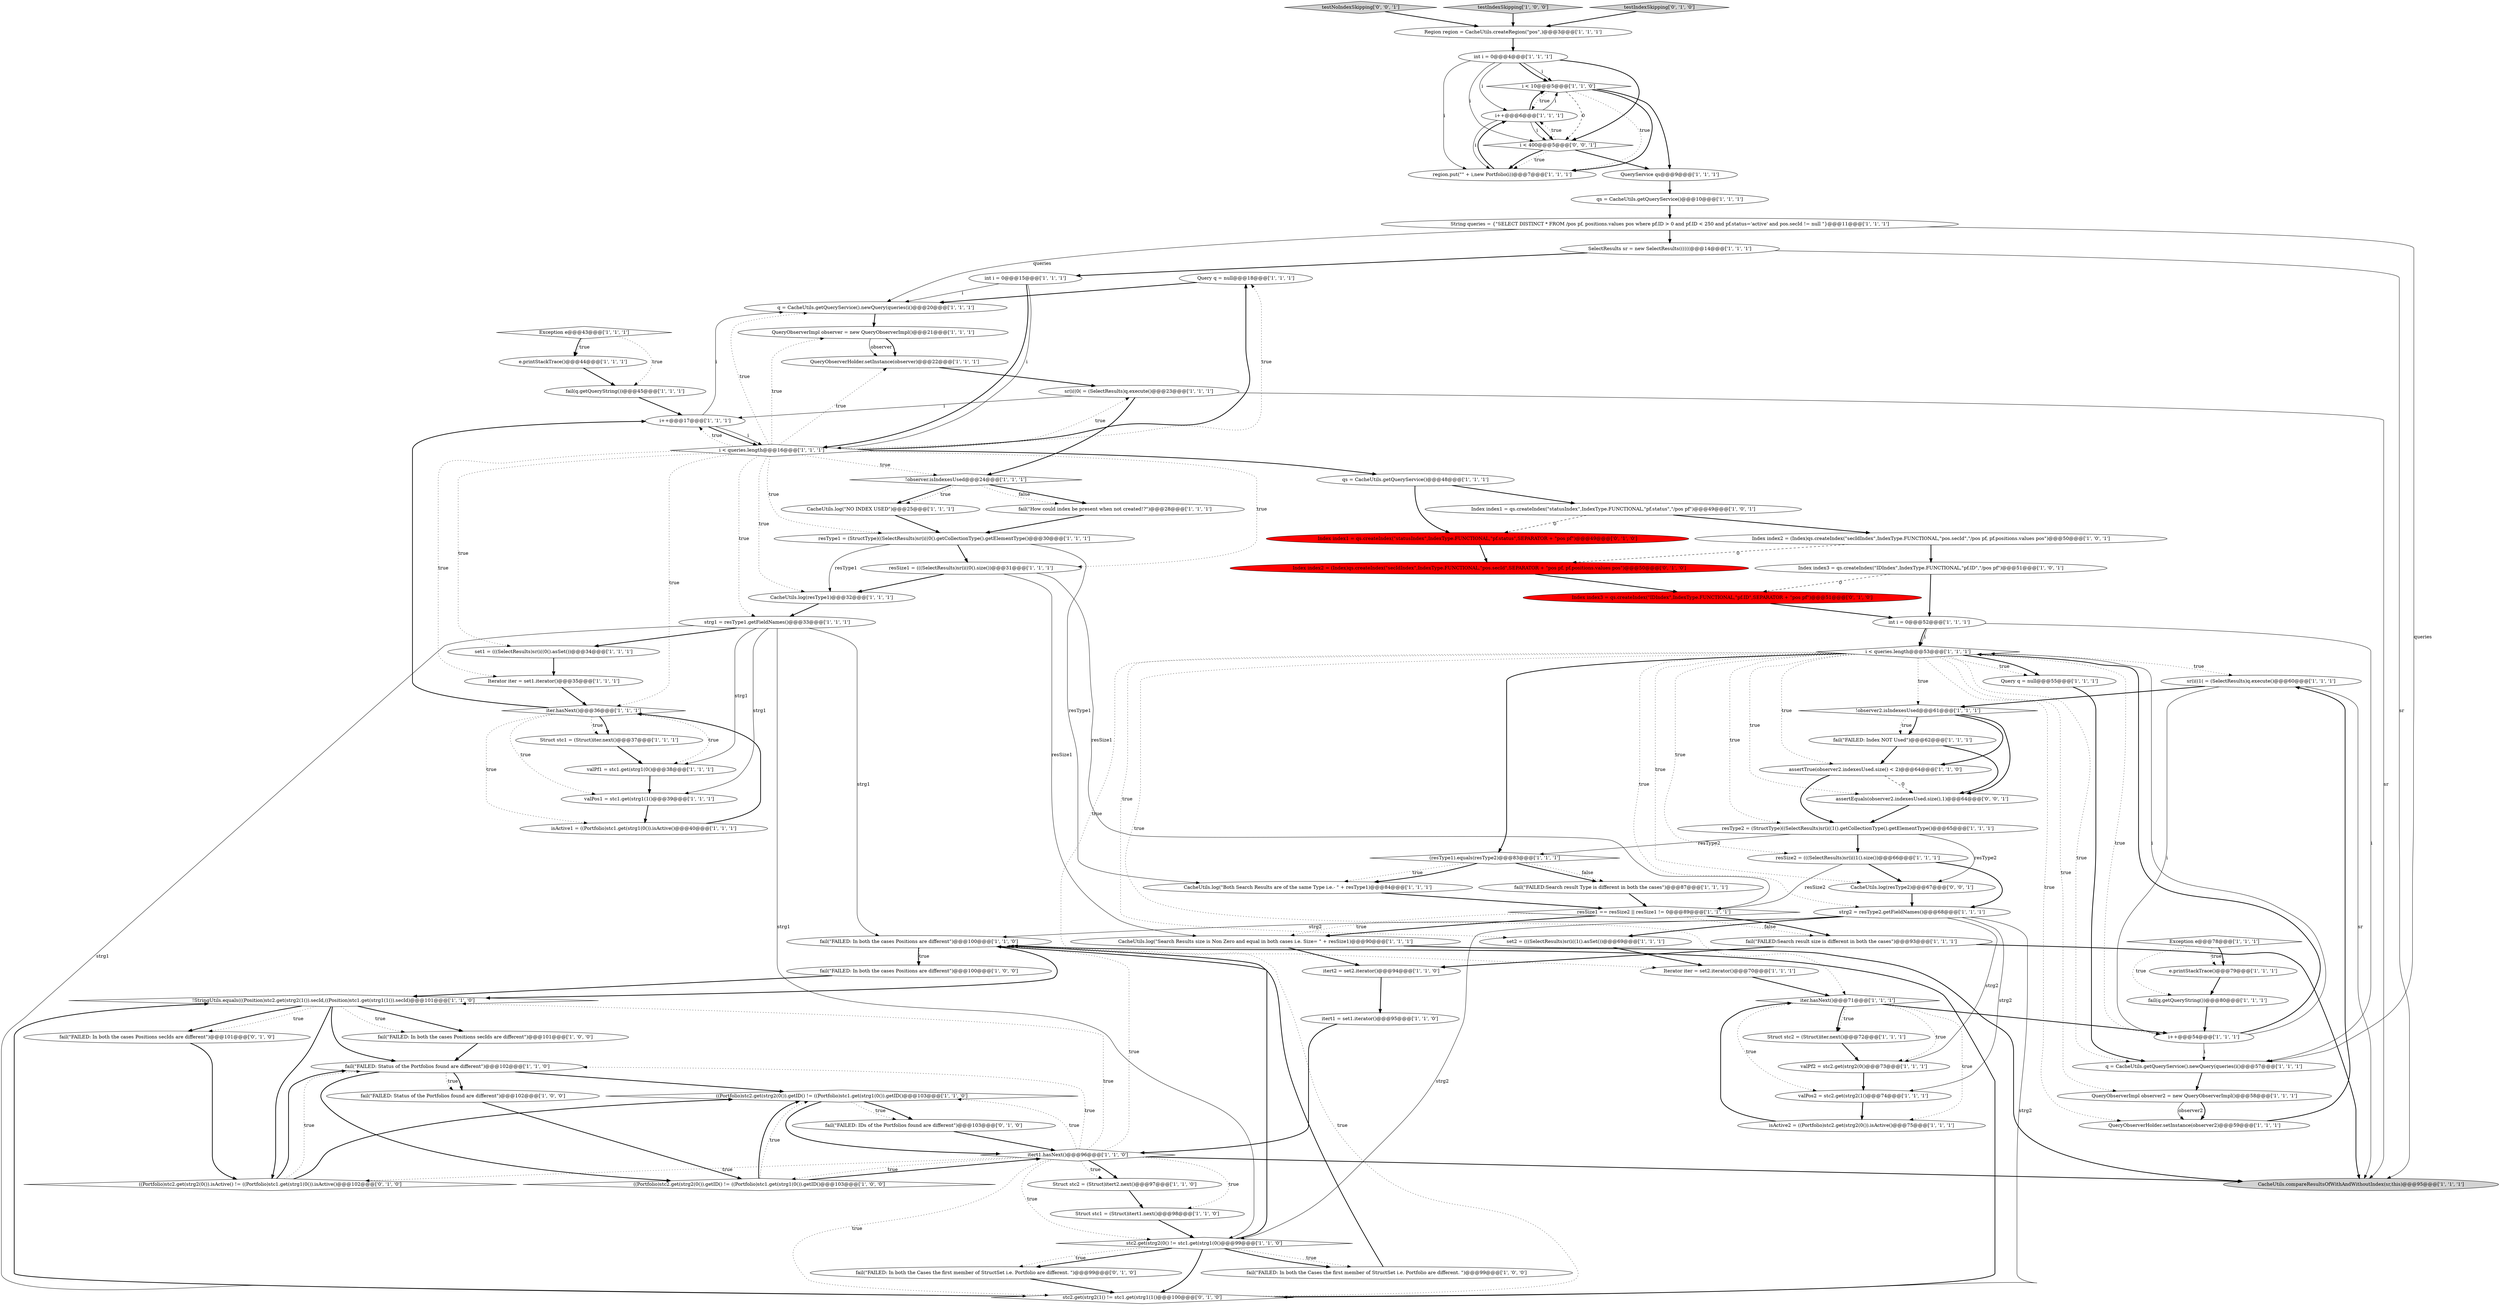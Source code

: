 digraph {
28 [style = filled, label = "Query q = null@@@18@@@['1', '1', '1']", fillcolor = white, shape = ellipse image = "AAA0AAABBB1BBB"];
72 [style = filled, label = "fail(\"FAILED: In both the cases Positions are different\")@@@100@@@['1', '1', '0']", fillcolor = white, shape = ellipse image = "AAA0AAABBB1BBB"];
54 [style = filled, label = "CacheUtils.compareResultsOfWithAndWithoutIndex(sr,this)@@@95@@@['1', '1', '1']", fillcolor = lightgray, shape = ellipse image = "AAA0AAABBB1BBB"];
64 [style = filled, label = "CacheUtils.log(\"NO INDEX USED\")@@@25@@@['1', '1', '1']", fillcolor = white, shape = ellipse image = "AAA0AAABBB1BBB"];
76 [style = filled, label = "isActive2 = ((Portfolio)stc2.get(strg2(0()).isActive()@@@75@@@['1', '1', '1']", fillcolor = white, shape = ellipse image = "AAA0AAABBB1BBB"];
2 [style = filled, label = "String queries = {\"SELECT DISTINCT * FROM /pos pf, positions.values pos where pf.ID > 0 and pf.ID < 250 and pf.status='active' and pos.secId != null \"}@@@11@@@['1', '1', '1']", fillcolor = white, shape = ellipse image = "AAA0AAABBB1BBB"];
30 [style = filled, label = "Exception e@@@43@@@['1', '1', '1']", fillcolor = white, shape = diamond image = "AAA0AAABBB1BBB"];
34 [style = filled, label = "iter.hasNext()@@@36@@@['1', '1', '1']", fillcolor = white, shape = diamond image = "AAA0AAABBB1BBB"];
15 [style = filled, label = "int i = 0@@@15@@@['1', '1', '1']", fillcolor = white, shape = ellipse image = "AAA0AAABBB1BBB"];
12 [style = filled, label = "fail(q.getQueryString())@@@80@@@['1', '1', '1']", fillcolor = white, shape = ellipse image = "AAA0AAABBB1BBB"];
24 [style = filled, label = "set1 = (((SelectResults)sr(i((0().asSet())@@@34@@@['1', '1', '1']", fillcolor = white, shape = ellipse image = "AAA0AAABBB1BBB"];
40 [style = filled, label = "i < queries.length@@@53@@@['1', '1', '1']", fillcolor = white, shape = diamond image = "AAA0AAABBB1BBB"];
67 [style = filled, label = "Index index1 = qs.createIndex(\"statusIndex\",IndexType.FUNCTIONAL,\"pf.status\",\"/pos pf\")@@@49@@@['1', '0', '1']", fillcolor = white, shape = ellipse image = "AAA0AAABBB1BBB"];
25 [style = filled, label = "q = CacheUtils.getQueryService().newQuery(queries(i()@@@20@@@['1', '1', '1']", fillcolor = white, shape = ellipse image = "AAA0AAABBB1BBB"];
44 [style = filled, label = "(resType1).equals(resType2)@@@83@@@['1', '1', '1']", fillcolor = white, shape = diamond image = "AAA0AAABBB1BBB"];
42 [style = filled, label = "Struct stc2 = (Struct)iter.next()@@@72@@@['1', '1', '1']", fillcolor = white, shape = ellipse image = "AAA0AAABBB1BBB"];
22 [style = filled, label = "fail(\"FAILED:Search result Type is different in both the cases\")@@@87@@@['1', '1', '1']", fillcolor = white, shape = ellipse image = "AAA0AAABBB1BBB"];
27 [style = filled, label = "sr(i((1( = (SelectResults)q.execute()@@@60@@@['1', '1', '1']", fillcolor = white, shape = ellipse image = "AAA0AAABBB1BBB"];
49 [style = filled, label = "qs = CacheUtils.getQueryService()@@@10@@@['1', '1', '1']", fillcolor = white, shape = ellipse image = "AAA0AAABBB1BBB"];
87 [style = filled, label = "fail(\"FAILED: IDs of the Portfolios found are different\")@@@103@@@['0', '1', '0']", fillcolor = white, shape = ellipse image = "AAA0AAABBB2BBB"];
97 [style = filled, label = "testNoIndexSkipping['0', '0', '1']", fillcolor = lightgray, shape = diamond image = "AAA0AAABBB3BBB"];
41 [style = filled, label = "resSize2 = (((SelectResults)sr(i((1().size())@@@66@@@['1', '1', '1']", fillcolor = white, shape = ellipse image = "AAA0AAABBB1BBB"];
60 [style = filled, label = "qs = CacheUtils.getQueryService()@@@48@@@['1', '1', '1']", fillcolor = white, shape = ellipse image = "AAA0AAABBB1BBB"];
80 [style = filled, label = "int i = 0@@@4@@@['1', '1', '1']", fillcolor = white, shape = ellipse image = "AAA0AAABBB1BBB"];
37 [style = filled, label = "((Portfolio)stc2.get(strg2(0()).getID() != ((Portfolio)stc1.get(strg1(0()).getID()@@@103@@@['1', '1', '0']", fillcolor = white, shape = diamond image = "AAA0AAABBB1BBB"];
23 [style = filled, label = "valPf1 = stc1.get(strg1(0()@@@38@@@['1', '1', '1']", fillcolor = white, shape = ellipse image = "AAA0AAABBB1BBB"];
13 [style = filled, label = "fail(\"FAILED: Status of the Portfolios found are different\")@@@102@@@['1', '1', '0']", fillcolor = white, shape = ellipse image = "AAA0AAABBB1BBB"];
17 [style = filled, label = "q = CacheUtils.getQueryService().newQuery(queries(i()@@@57@@@['1', '1', '1']", fillcolor = white, shape = ellipse image = "AAA0AAABBB1BBB"];
57 [style = filled, label = "SelectResults sr = new SelectResults((((((@@@14@@@['1', '1', '1']", fillcolor = white, shape = ellipse image = "AAA0AAABBB1BBB"];
4 [style = filled, label = "valPos1 = stc1.get(strg1(1()@@@39@@@['1', '1', '1']", fillcolor = white, shape = ellipse image = "AAA0AAABBB1BBB"];
48 [style = filled, label = "!observer2.isIndexesUsed@@@61@@@['1', '1', '1']", fillcolor = white, shape = diamond image = "AAA0AAABBB1BBB"];
10 [style = filled, label = "fail(\"FAILED: Status of the Portfolios found are different\")@@@102@@@['1', '0', '0']", fillcolor = white, shape = ellipse image = "AAA0AAABBB1BBB"];
58 [style = filled, label = "fail(\"FAILED: Index NOT Used\")@@@62@@@['1', '1', '1']", fillcolor = white, shape = ellipse image = "AAA0AAABBB1BBB"];
69 [style = filled, label = "i++@@@54@@@['1', '1', '1']", fillcolor = white, shape = ellipse image = "AAA0AAABBB1BBB"];
65 [style = filled, label = "Index index2 = (Index)qs.createIndex(\"secIdIndex\",IndexType.FUNCTIONAL,\"pos.secId\",\"/pos pf, pf.positions.values pos\")@@@50@@@['1', '0', '1']", fillcolor = white, shape = ellipse image = "AAA0AAABBB1BBB"];
39 [style = filled, label = "fail(\"FAILED: In both the cases Positions are different\")@@@100@@@['1', '0', '0']", fillcolor = white, shape = ellipse image = "AAA0AAABBB1BBB"];
46 [style = filled, label = "set2 = (((SelectResults)sr(i((1().asSet())@@@69@@@['1', '1', '1']", fillcolor = white, shape = ellipse image = "AAA0AAABBB1BBB"];
73 [style = filled, label = "resType1 = (StructType)((SelectResults)sr(i((0().getCollectionType().getElementType()@@@30@@@['1', '1', '1']", fillcolor = white, shape = ellipse image = "AAA0AAABBB1BBB"];
84 [style = filled, label = "int i = 0@@@52@@@['1', '1', '1']", fillcolor = white, shape = ellipse image = "AAA0AAABBB1BBB"];
1 [style = filled, label = "testIndexSkipping['1', '0', '0']", fillcolor = lightgray, shape = diamond image = "AAA0AAABBB1BBB"];
43 [style = filled, label = "e.printStackTrace()@@@79@@@['1', '1', '1']", fillcolor = white, shape = ellipse image = "AAA0AAABBB1BBB"];
94 [style = filled, label = "CacheUtils.log(resType2)@@@67@@@['0', '0', '1']", fillcolor = white, shape = ellipse image = "AAA0AAABBB3BBB"];
29 [style = filled, label = "fail(\"FAILED: In both the cases Positions secIds are different\")@@@101@@@['1', '0', '0']", fillcolor = white, shape = ellipse image = "AAA0AAABBB1BBB"];
45 [style = filled, label = "fail(\"FAILED: In both the Cases the first member of StructSet i.e. Portfolio are different. \")@@@99@@@['1', '0', '0']", fillcolor = white, shape = ellipse image = "AAA0AAABBB1BBB"];
51 [style = filled, label = "stc2.get(strg2(0() != stc1.get(strg1(0()@@@99@@@['1', '1', '0']", fillcolor = white, shape = diamond image = "AAA0AAABBB1BBB"];
68 [style = filled, label = "i++@@@17@@@['1', '1', '1']", fillcolor = white, shape = ellipse image = "AAA0AAABBB1BBB"];
50 [style = filled, label = "valPf2 = stc2.get(strg2(0()@@@73@@@['1', '1', '1']", fillcolor = white, shape = ellipse image = "AAA0AAABBB1BBB"];
6 [style = filled, label = "!observer.isIndexesUsed@@@24@@@['1', '1', '1']", fillcolor = white, shape = diamond image = "AAA0AAABBB1BBB"];
36 [style = filled, label = "QueryService qs@@@9@@@['1', '1', '1']", fillcolor = white, shape = ellipse image = "AAA0AAABBB1BBB"];
8 [style = filled, label = "e.printStackTrace()@@@44@@@['1', '1', '1']", fillcolor = white, shape = ellipse image = "AAA0AAABBB1BBB"];
85 [style = filled, label = "stc2.get(strg2(1() != stc1.get(strg1(1()@@@100@@@['0', '1', '0']", fillcolor = white, shape = diamond image = "AAA0AAABBB2BBB"];
61 [style = filled, label = "resType2 = (StructType)((SelectResults)sr(i((1().getCollectionType().getElementType()@@@65@@@['1', '1', '1']", fillcolor = white, shape = ellipse image = "AAA0AAABBB1BBB"];
91 [style = filled, label = "testIndexSkipping['0', '1', '0']", fillcolor = lightgray, shape = diamond image = "AAA0AAABBB2BBB"];
93 [style = filled, label = "Index index3 = qs.createIndex(\"IDIndex\",IndexType.FUNCTIONAL,\"pf.ID\",SEPARATOR + \"pos pf\")@@@51@@@['0', '1', '0']", fillcolor = red, shape = ellipse image = "AAA1AAABBB2BBB"];
56 [style = filled, label = "Iterator iter = set1.iterator()@@@35@@@['1', '1', '1']", fillcolor = white, shape = ellipse image = "AAA0AAABBB1BBB"];
86 [style = filled, label = "Index index1 = qs.createIndex(\"statusIndex\",IndexType.FUNCTIONAL,\"pf.status\",SEPARATOR + \"pos pf\")@@@49@@@['0', '1', '0']", fillcolor = red, shape = ellipse image = "AAA1AAABBB2BBB"];
82 [style = filled, label = "assertTrue(observer2.indexesUsed.size() < 2)@@@64@@@['1', '1', '0']", fillcolor = white, shape = ellipse image = "AAA0AAABBB1BBB"];
77 [style = filled, label = "Struct stc2 = (Struct)itert2.next()@@@97@@@['1', '1', '0']", fillcolor = white, shape = ellipse image = "AAA0AAABBB1BBB"];
11 [style = filled, label = "fail(\"How could index be present when not created!?\")@@@28@@@['1', '1', '1']", fillcolor = white, shape = ellipse image = "AAA0AAABBB1BBB"];
35 [style = filled, label = "i++@@@6@@@['1', '1', '1']", fillcolor = white, shape = ellipse image = "AAA0AAABBB1BBB"];
21 [style = filled, label = "((Portfolio)stc2.get(strg2(0()).getID() != ((Portfolio)stc1.get(strg1(0()).getID()@@@103@@@['1', '0', '0']", fillcolor = white, shape = diamond image = "AAA0AAABBB1BBB"];
70 [style = filled, label = "i < 10@@@5@@@['1', '1', '0']", fillcolor = white, shape = diamond image = "AAA0AAABBB1BBB"];
52 [style = filled, label = "valPos2 = stc2.get(strg2(1()@@@74@@@['1', '1', '1']", fillcolor = white, shape = ellipse image = "AAA0AAABBB1BBB"];
95 [style = filled, label = "i < 400@@@5@@@['0', '0', '1']", fillcolor = white, shape = diamond image = "AAA0AAABBB3BBB"];
96 [style = filled, label = "assertEquals(observer2.indexesUsed.size(),1)@@@64@@@['0', '0', '1']", fillcolor = white, shape = ellipse image = "AAA0AAABBB3BBB"];
14 [style = filled, label = "region.put(\"\" + i,new Portfolio(i))@@@7@@@['1', '1', '1']", fillcolor = white, shape = ellipse image = "AAA0AAABBB1BBB"];
71 [style = filled, label = "itert1.hasNext()@@@96@@@['1', '1', '0']", fillcolor = white, shape = diamond image = "AAA0AAABBB1BBB"];
81 [style = filled, label = "i < queries.length@@@16@@@['1', '1', '1']", fillcolor = white, shape = diamond image = "AAA0AAABBB1BBB"];
33 [style = filled, label = "resSize1 = (((SelectResults)sr(i((0().size())@@@31@@@['1', '1', '1']", fillcolor = white, shape = ellipse image = "AAA0AAABBB1BBB"];
63 [style = filled, label = "CacheUtils.log(resType1)@@@32@@@['1', '1', '1']", fillcolor = white, shape = ellipse image = "AAA0AAABBB1BBB"];
16 [style = filled, label = "Iterator iter = set2.iterator()@@@70@@@['1', '1', '1']", fillcolor = white, shape = ellipse image = "AAA0AAABBB1BBB"];
5 [style = filled, label = "strg2 = resType2.getFieldNames()@@@68@@@['1', '1', '1']", fillcolor = white, shape = ellipse image = "AAA0AAABBB1BBB"];
47 [style = filled, label = "QueryObserverImpl observer2 = new QueryObserverImpl()@@@58@@@['1', '1', '1']", fillcolor = white, shape = ellipse image = "AAA0AAABBB1BBB"];
26 [style = filled, label = "itert1 = set1.iterator()@@@95@@@['1', '1', '0']", fillcolor = white, shape = ellipse image = "AAA0AAABBB1BBB"];
75 [style = filled, label = "resSize1 == resSize2 || resSize1 != 0@@@89@@@['1', '1', '1']", fillcolor = white, shape = diamond image = "AAA0AAABBB1BBB"];
20 [style = filled, label = "iter.hasNext()@@@71@@@['1', '1', '1']", fillcolor = white, shape = diamond image = "AAA0AAABBB1BBB"];
32 [style = filled, label = "itert2 = set2.iterator()@@@94@@@['1', '1', '0']", fillcolor = white, shape = ellipse image = "AAA0AAABBB1BBB"];
38 [style = filled, label = "QueryObserverImpl observer = new QueryObserverImpl()@@@21@@@['1', '1', '1']", fillcolor = white, shape = ellipse image = "AAA0AAABBB1BBB"];
78 [style = filled, label = "QueryObserverHolder.setInstance(observer)@@@22@@@['1', '1', '1']", fillcolor = white, shape = ellipse image = "AAA0AAABBB1BBB"];
9 [style = filled, label = "Struct stc1 = (Struct)iter.next()@@@37@@@['1', '1', '1']", fillcolor = white, shape = ellipse image = "AAA0AAABBB1BBB"];
88 [style = filled, label = "fail(\"FAILED: In both the Cases the first member of StructSet i.e. Portfolio are different. \")@@@99@@@['0', '1', '0']", fillcolor = white, shape = ellipse image = "AAA0AAABBB2BBB"];
7 [style = filled, label = "fail(q.getQueryString())@@@45@@@['1', '1', '1']", fillcolor = white, shape = ellipse image = "AAA0AAABBB1BBB"];
83 [style = filled, label = "isActive1 = ((Portfolio)stc1.get(strg1(0()).isActive()@@@40@@@['1', '1', '1']", fillcolor = white, shape = ellipse image = "AAA0AAABBB1BBB"];
90 [style = filled, label = "Index index2 = (Index)qs.createIndex(\"secIdIndex\",IndexType.FUNCTIONAL,\"pos.secId\",SEPARATOR + \"pos pf, pf.positions.values pos\")@@@50@@@['0', '1', '0']", fillcolor = red, shape = ellipse image = "AAA1AAABBB2BBB"];
18 [style = filled, label = "Query q = null@@@55@@@['1', '1', '1']", fillcolor = white, shape = ellipse image = "AAA0AAABBB1BBB"];
55 [style = filled, label = "Region region = CacheUtils.createRegion(\"pos\",)@@@3@@@['1', '1', '1']", fillcolor = white, shape = ellipse image = "AAA0AAABBB1BBB"];
74 [style = filled, label = "fail(\"FAILED:Search result size is different in both the cases\")@@@93@@@['1', '1', '1']", fillcolor = white, shape = ellipse image = "AAA0AAABBB1BBB"];
19 [style = filled, label = "Index index3 = qs.createIndex(\"IDIndex\",IndexType.FUNCTIONAL,\"pf.ID\",\"/pos pf\")@@@51@@@['1', '0', '1']", fillcolor = white, shape = ellipse image = "AAA0AAABBB1BBB"];
0 [style = filled, label = "strg1 = resType1.getFieldNames()@@@33@@@['1', '1', '1']", fillcolor = white, shape = ellipse image = "AAA0AAABBB1BBB"];
89 [style = filled, label = "((Portfolio)stc2.get(strg2(0()).isActive() != ((Portfolio)stc1.get(strg1(0()).isActive()@@@102@@@['0', '1', '0']", fillcolor = white, shape = diamond image = "AAA0AAABBB2BBB"];
79 [style = filled, label = "sr(i((0( = (SelectResults)q.execute()@@@23@@@['1', '1', '1']", fillcolor = white, shape = ellipse image = "AAA0AAABBB1BBB"];
62 [style = filled, label = "Struct stc1 = (Struct)itert1.next()@@@98@@@['1', '1', '0']", fillcolor = white, shape = ellipse image = "AAA0AAABBB1BBB"];
66 [style = filled, label = "CacheUtils.log(\"Search Results size is Non Zero and equal in both cases i.e. Size= \" + resSize1)@@@90@@@['1', '1', '1']", fillcolor = white, shape = ellipse image = "AAA0AAABBB1BBB"];
3 [style = filled, label = "Exception e@@@78@@@['1', '1', '1']", fillcolor = white, shape = diamond image = "AAA0AAABBB1BBB"];
53 [style = filled, label = "!StringUtils.equals(((Position)stc2.get(strg2(1()).secId,((Position)stc1.get(strg1(1()).secId)@@@101@@@['1', '1', '0']", fillcolor = white, shape = diamond image = "AAA0AAABBB1BBB"];
59 [style = filled, label = "CacheUtils.log(\"Both Search Results are of the same Type i.e.- \" + resType1)@@@84@@@['1', '1', '1']", fillcolor = white, shape = ellipse image = "AAA0AAABBB1BBB"];
92 [style = filled, label = "fail(\"FAILED: In both the cases Positions secIds are different\")@@@101@@@['0', '1', '0']", fillcolor = white, shape = ellipse image = "AAA0AAABBB2BBB"];
31 [style = filled, label = "QueryObserverHolder.setInstance(observer2)@@@59@@@['1', '1', '1']", fillcolor = white, shape = ellipse image = "AAA0AAABBB1BBB"];
41->5 [style = bold, label=""];
96->61 [style = bold, label=""];
80->35 [style = solid, label="i"];
79->68 [style = solid, label="i"];
34->9 [style = bold, label=""];
56->34 [style = bold, label=""];
40->69 [style = dotted, label="true"];
1->55 [style = bold, label=""];
15->25 [style = solid, label="i"];
40->18 [style = dotted, label="true"];
14->35 [style = bold, label=""];
81->28 [style = bold, label=""];
82->61 [style = bold, label=""];
91->55 [style = bold, label=""];
51->45 [style = dotted, label="true"];
79->6 [style = bold, label=""];
71->85 [style = dotted, label="true"];
33->66 [style = solid, label="resSize1"];
81->78 [style = dotted, label="true"];
40->5 [style = dotted, label="true"];
40->31 [style = dotted, label="true"];
83->34 [style = bold, label=""];
0->51 [style = solid, label="strg1"];
34->9 [style = dotted, label="true"];
21->71 [style = bold, label=""];
81->28 [style = dotted, label="true"];
13->10 [style = dotted, label="true"];
64->73 [style = bold, label=""];
40->82 [style = dotted, label="true"];
33->63 [style = bold, label=""];
38->78 [style = solid, label="observer"];
34->23 [style = dotted, label="true"];
34->68 [style = bold, label=""];
40->46 [style = dotted, label="true"];
72->39 [style = dotted, label="true"];
81->0 [style = dotted, label="true"];
72->53 [style = bold, label=""];
71->21 [style = dotted, label="true"];
65->90 [style = dashed, label="0"];
51->88 [style = bold, label=""];
20->42 [style = dotted, label="true"];
6->64 [style = bold, label=""];
5->72 [style = solid, label="strg2"];
81->6 [style = dotted, label="true"];
6->11 [style = bold, label=""];
0->24 [style = bold, label=""];
75->66 [style = dotted, label="true"];
51->88 [style = dotted, label="true"];
28->25 [style = bold, label=""];
94->5 [style = bold, label=""];
21->37 [style = dotted, label="true"];
65->19 [style = bold, label=""];
30->8 [style = bold, label=""];
38->78 [style = bold, label=""];
0->72 [style = solid, label="strg1"];
81->73 [style = dotted, label="true"];
93->84 [style = bold, label=""];
55->80 [style = bold, label=""];
0->23 [style = solid, label="strg1"];
11->73 [style = bold, label=""];
77->62 [style = bold, label=""];
53->29 [style = bold, label=""];
0->4 [style = solid, label="strg1"];
70->14 [style = dotted, label="true"];
84->17 [style = solid, label="i"];
81->63 [style = dotted, label="true"];
33->75 [style = solid, label="resSize1"];
6->11 [style = dotted, label="false"];
40->41 [style = dotted, label="true"];
75->74 [style = dotted, label="false"];
67->86 [style = dashed, label="0"];
95->36 [style = bold, label=""];
6->64 [style = dotted, label="true"];
80->70 [style = bold, label=""];
53->92 [style = bold, label=""];
71->89 [style = dotted, label="true"];
71->72 [style = dotted, label="true"];
48->96 [style = bold, label=""];
30->7 [style = dotted, label="true"];
89->13 [style = dotted, label="true"];
19->93 [style = dashed, label="0"];
84->40 [style = solid, label="i"];
15->81 [style = bold, label=""];
22->75 [style = bold, label=""];
95->14 [style = dotted, label="true"];
75->74 [style = bold, label=""];
35->14 [style = solid, label="i"];
40->48 [style = dotted, label="true"];
10->21 [style = bold, label=""];
72->39 [style = bold, label=""];
95->14 [style = bold, label=""];
40->20 [style = dotted, label="true"];
27->54 [style = solid, label="sr"];
32->26 [style = bold, label=""];
89->37 [style = bold, label=""];
84->40 [style = bold, label=""];
51->85 [style = bold, label=""];
66->54 [style = bold, label=""];
0->85 [style = solid, label="strg1"];
71->77 [style = dotted, label="true"];
81->34 [style = dotted, label="true"];
5->85 [style = solid, label="strg2"];
13->37 [style = bold, label=""];
21->37 [style = bold, label=""];
75->66 [style = bold, label=""];
35->95 [style = solid, label="i"];
7->68 [style = bold, label=""];
31->27 [style = bold, label=""];
43->12 [style = bold, label=""];
40->47 [style = dotted, label="true"];
36->49 [style = bold, label=""];
79->54 [style = solid, label="sr"];
48->82 [style = bold, label=""];
87->71 [style = bold, label=""];
34->83 [style = dotted, label="true"];
95->35 [style = dotted, label="true"];
85->53 [style = bold, label=""];
44->22 [style = bold, label=""];
97->55 [style = bold, label=""];
85->72 [style = dotted, label="true"];
16->20 [style = bold, label=""];
58->96 [style = bold, label=""];
40->17 [style = dotted, label="true"];
20->50 [style = dotted, label="true"];
25->38 [style = bold, label=""];
13->10 [style = bold, label=""];
73->59 [style = solid, label="resType1"];
24->56 [style = bold, label=""];
5->50 [style = solid, label="strg2"];
71->54 [style = bold, label=""];
48->58 [style = bold, label=""];
71->53 [style = dotted, label="true"];
61->41 [style = bold, label=""];
46->16 [style = bold, label=""];
62->51 [style = bold, label=""];
60->86 [style = bold, label=""];
80->95 [style = bold, label=""];
71->51 [style = dotted, label="true"];
70->14 [style = bold, label=""];
35->70 [style = solid, label="i"];
92->89 [style = bold, label=""];
86->90 [style = bold, label=""];
47->31 [style = bold, label=""];
78->79 [style = bold, label=""];
20->52 [style = dotted, label="true"];
63->0 [style = bold, label=""];
53->29 [style = dotted, label="true"];
69->17 [style = solid, label="i"];
51->72 [style = bold, label=""];
3->43 [style = dotted, label="true"];
69->40 [style = bold, label=""];
39->53 [style = bold, label=""];
48->58 [style = dotted, label="true"];
5->51 [style = solid, label="strg2"];
12->69 [style = bold, label=""];
70->35 [style = dotted, label="true"];
2->57 [style = bold, label=""];
80->95 [style = solid, label="i"];
37->87 [style = dotted, label="true"];
51->45 [style = bold, label=""];
57->15 [style = bold, label=""];
53->92 [style = dotted, label="true"];
69->40 [style = solid, label="i"];
37->71 [style = bold, label=""];
80->70 [style = solid, label="i"];
27->69 [style = solid, label="i"];
26->71 [style = bold, label=""];
2->25 [style = solid, label="queries"];
61->44 [style = solid, label="resType2"];
20->42 [style = bold, label=""];
49->2 [style = bold, label=""];
34->4 [style = dotted, label="true"];
44->59 [style = dotted, label="true"];
30->8 [style = dotted, label="true"];
70->95 [style = dashed, label="0"];
45->72 [style = bold, label=""];
57->54 [style = solid, label="sr"];
40->27 [style = dotted, label="true"];
37->87 [style = bold, label=""];
20->69 [style = bold, label=""];
61->94 [style = solid, label="resType2"];
53->13 [style = bold, label=""];
40->44 [style = bold, label=""];
40->94 [style = dotted, label="true"];
81->25 [style = dotted, label="true"];
35->70 [style = bold, label=""];
19->84 [style = bold, label=""];
44->22 [style = dotted, label="false"];
42->50 [style = bold, label=""];
89->13 [style = bold, label=""];
59->75 [style = bold, label=""];
85->72 [style = bold, label=""];
90->93 [style = bold, label=""];
15->81 [style = solid, label="i"];
52->76 [style = bold, label=""];
41->94 [style = bold, label=""];
17->47 [style = bold, label=""];
40->96 [style = dotted, label="true"];
74->32 [style = bold, label=""];
68->25 [style = solid, label="i"];
23->4 [style = bold, label=""];
18->17 [style = bold, label=""];
71->37 [style = dotted, label="true"];
71->13 [style = dotted, label="true"];
40->18 [style = bold, label=""];
81->68 [style = dotted, label="true"];
81->33 [style = dotted, label="true"];
81->60 [style = bold, label=""];
40->16 [style = dotted, label="true"];
20->76 [style = dotted, label="true"];
35->95 [style = bold, label=""];
81->24 [style = dotted, label="true"];
67->65 [style = bold, label=""];
80->14 [style = solid, label="i"];
50->52 [style = bold, label=""];
8->7 [style = bold, label=""];
71->62 [style = dotted, label="true"];
4->83 [style = bold, label=""];
9->23 [style = bold, label=""];
76->20 [style = bold, label=""];
60->67 [style = bold, label=""];
81->56 [style = dotted, label="true"];
73->63 [style = solid, label="resType1"];
81->38 [style = dotted, label="true"];
41->75 [style = solid, label="resSize2"];
71->77 [style = bold, label=""];
53->89 [style = bold, label=""];
47->31 [style = solid, label="observer2"];
68->81 [style = bold, label=""];
3->12 [style = dotted, label="true"];
73->33 [style = bold, label=""];
82->96 [style = dashed, label="0"];
27->48 [style = bold, label=""];
5->52 [style = solid, label="strg2"];
70->36 [style = bold, label=""];
3->43 [style = bold, label=""];
88->85 [style = bold, label=""];
74->54 [style = bold, label=""];
13->21 [style = bold, label=""];
58->82 [style = bold, label=""];
5->46 [style = bold, label=""];
66->32 [style = bold, label=""];
68->81 [style = solid, label="i"];
2->17 [style = solid, label="queries"];
81->79 [style = dotted, label="true"];
44->59 [style = bold, label=""];
40->61 [style = dotted, label="true"];
29->13 [style = bold, label=""];
}
